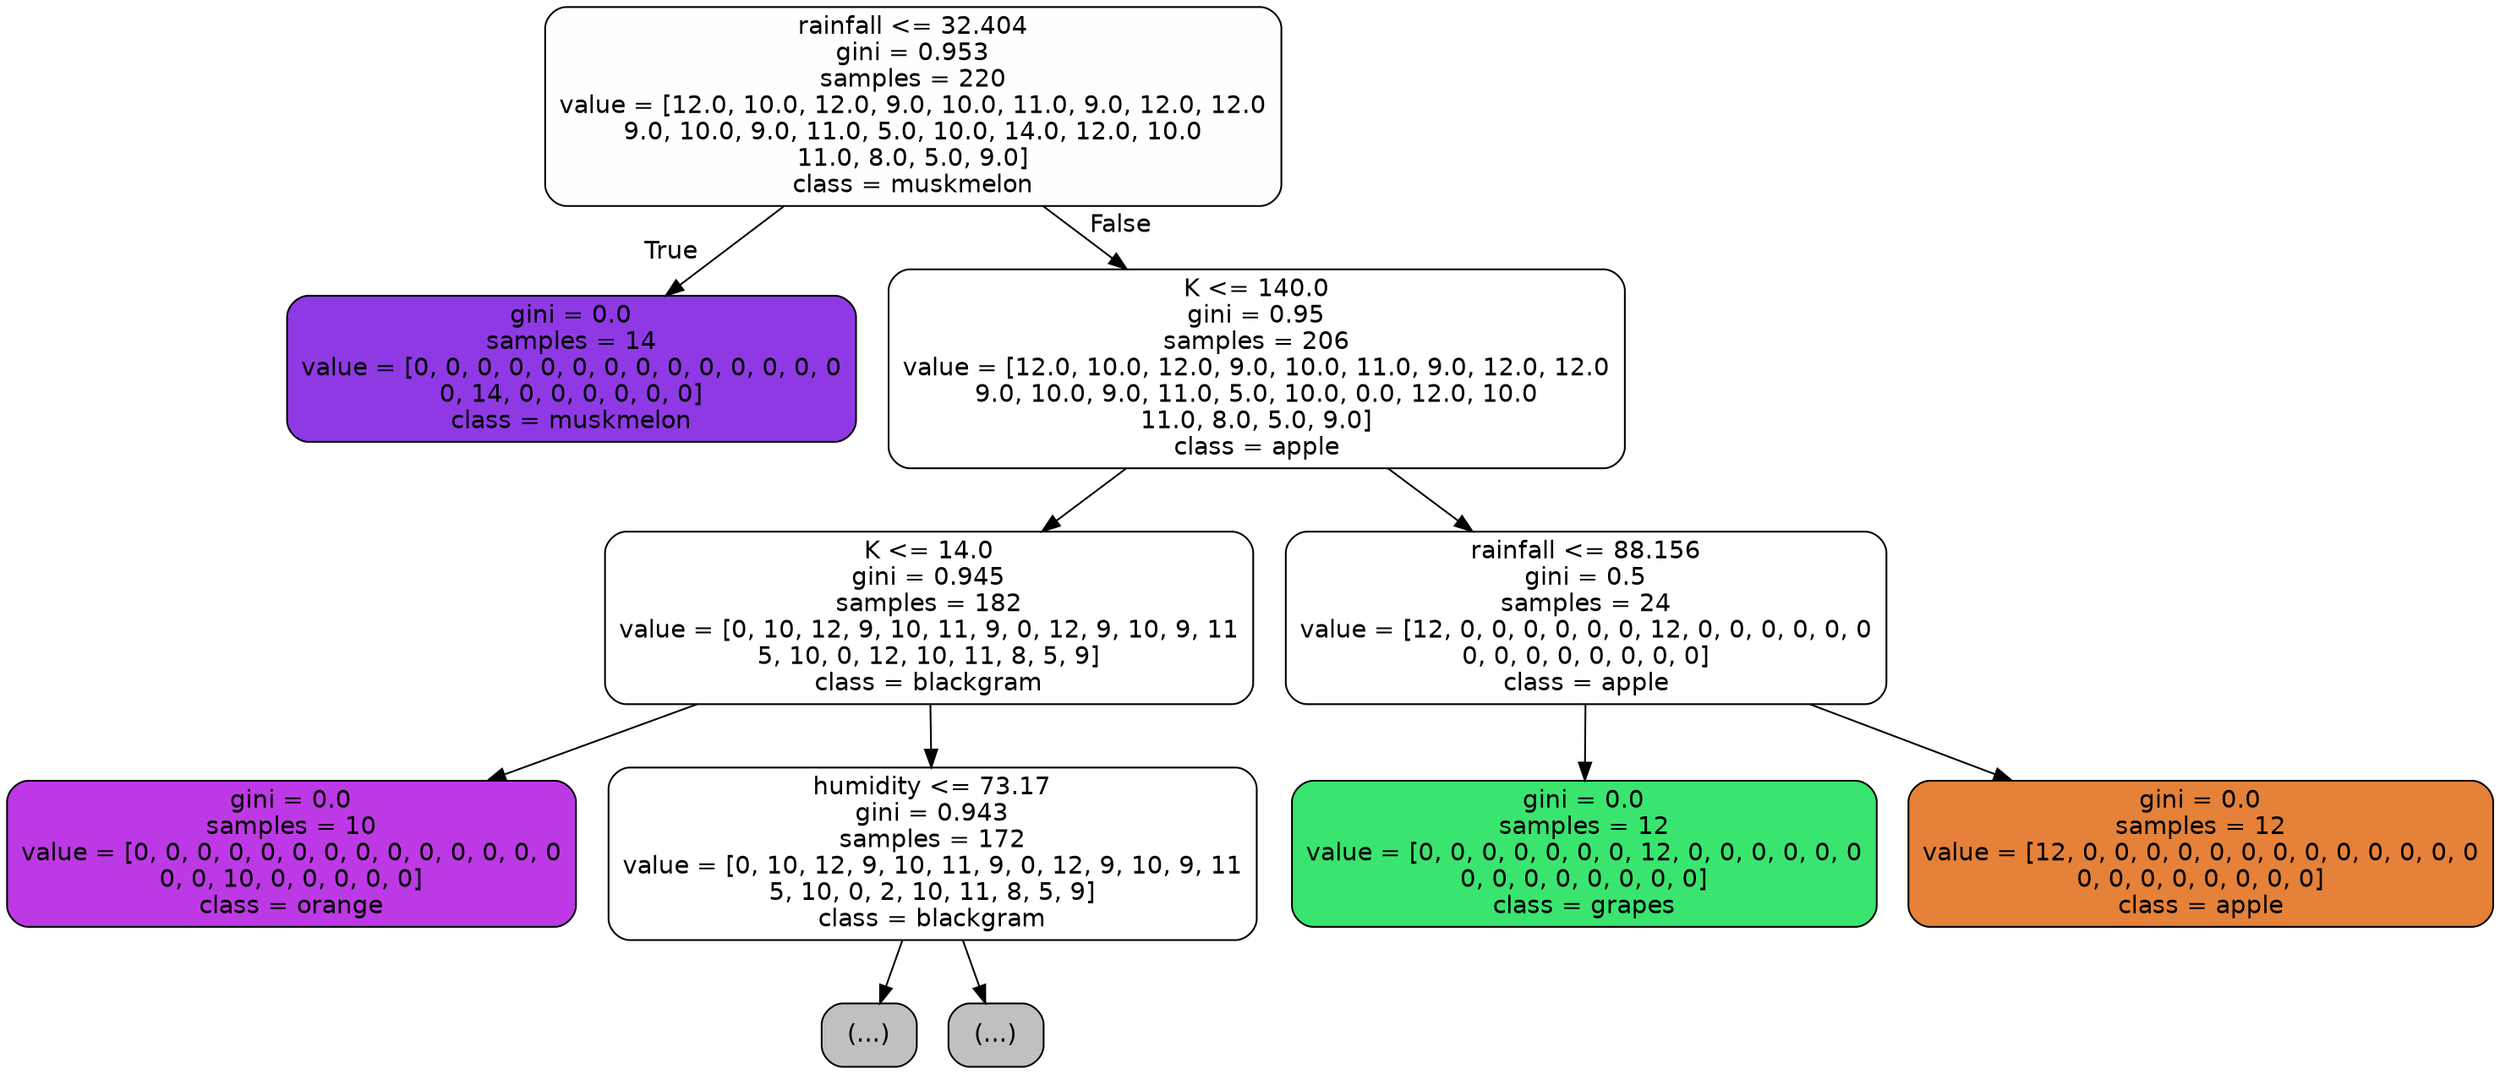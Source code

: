 digraph Tree {
node [shape=box, style="filled, rounded", color="black", fontname="helvetica"] ;
edge [fontname="helvetica"] ;
0 [label="rainfall <= 32.404\ngini = 0.953\nsamples = 220\nvalue = [12.0, 10.0, 12.0, 9.0, 10.0, 11.0, 9.0, 12.0, 12.0\n9.0, 10.0, 9.0, 11.0, 5.0, 10.0, 14.0, 12.0, 10.0\n11.0, 8.0, 5.0, 9.0]\nclass = muskmelon", fillcolor="#fefdff"] ;
1 [label="gini = 0.0\nsamples = 14\nvalue = [0, 0, 0, 0, 0, 0, 0, 0, 0, 0, 0, 0, 0, 0\n0, 14, 0, 0, 0, 0, 0, 0]\nclass = muskmelon", fillcolor="#8f39e5"] ;
0 -> 1 [labeldistance=2.5, labelangle=45, headlabel="True"] ;
2 [label="K <= 140.0\ngini = 0.95\nsamples = 206\nvalue = [12.0, 10.0, 12.0, 9.0, 10.0, 11.0, 9.0, 12.0, 12.0\n9.0, 10.0, 9.0, 11.0, 5.0, 10.0, 0.0, 12.0, 10.0\n11.0, 8.0, 5.0, 9.0]\nclass = apple", fillcolor="#ffffff"] ;
0 -> 2 [labeldistance=2.5, labelangle=-45, headlabel="False"] ;
3 [label="K <= 14.0\ngini = 0.945\nsamples = 182\nvalue = [0, 10, 12, 9, 10, 11, 9, 0, 12, 9, 10, 9, 11\n5, 10, 0, 12, 10, 11, 8, 5, 9]\nclass = blackgram", fillcolor="#ffffff"] ;
2 -> 3 ;
4 [label="gini = 0.0\nsamples = 10\nvalue = [0, 0, 0, 0, 0, 0, 0, 0, 0, 0, 0, 0, 0, 0\n0, 0, 10, 0, 0, 0, 0, 0]\nclass = orange", fillcolor="#bd39e5"] ;
3 -> 4 ;
5 [label="humidity <= 73.17\ngini = 0.943\nsamples = 172\nvalue = [0, 10, 12, 9, 10, 11, 9, 0, 12, 9, 10, 9, 11\n5, 10, 0, 2, 10, 11, 8, 5, 9]\nclass = blackgram", fillcolor="#ffffff"] ;
3 -> 5 ;
6 [label="(...)", fillcolor="#C0C0C0"] ;
5 -> 6 ;
29 [label="(...)", fillcolor="#C0C0C0"] ;
5 -> 29 ;
50 [label="rainfall <= 88.156\ngini = 0.5\nsamples = 24\nvalue = [12, 0, 0, 0, 0, 0, 0, 12, 0, 0, 0, 0, 0, 0\n0, 0, 0, 0, 0, 0, 0, 0]\nclass = apple", fillcolor="#ffffff"] ;
2 -> 50 ;
51 [label="gini = 0.0\nsamples = 12\nvalue = [0, 0, 0, 0, 0, 0, 0, 12, 0, 0, 0, 0, 0, 0\n0, 0, 0, 0, 0, 0, 0, 0]\nclass = grapes", fillcolor="#39e56f"] ;
50 -> 51 ;
52 [label="gini = 0.0\nsamples = 12\nvalue = [12, 0, 0, 0, 0, 0, 0, 0, 0, 0, 0, 0, 0, 0\n0, 0, 0, 0, 0, 0, 0, 0]\nclass = apple", fillcolor="#e58139"] ;
50 -> 52 ;
}